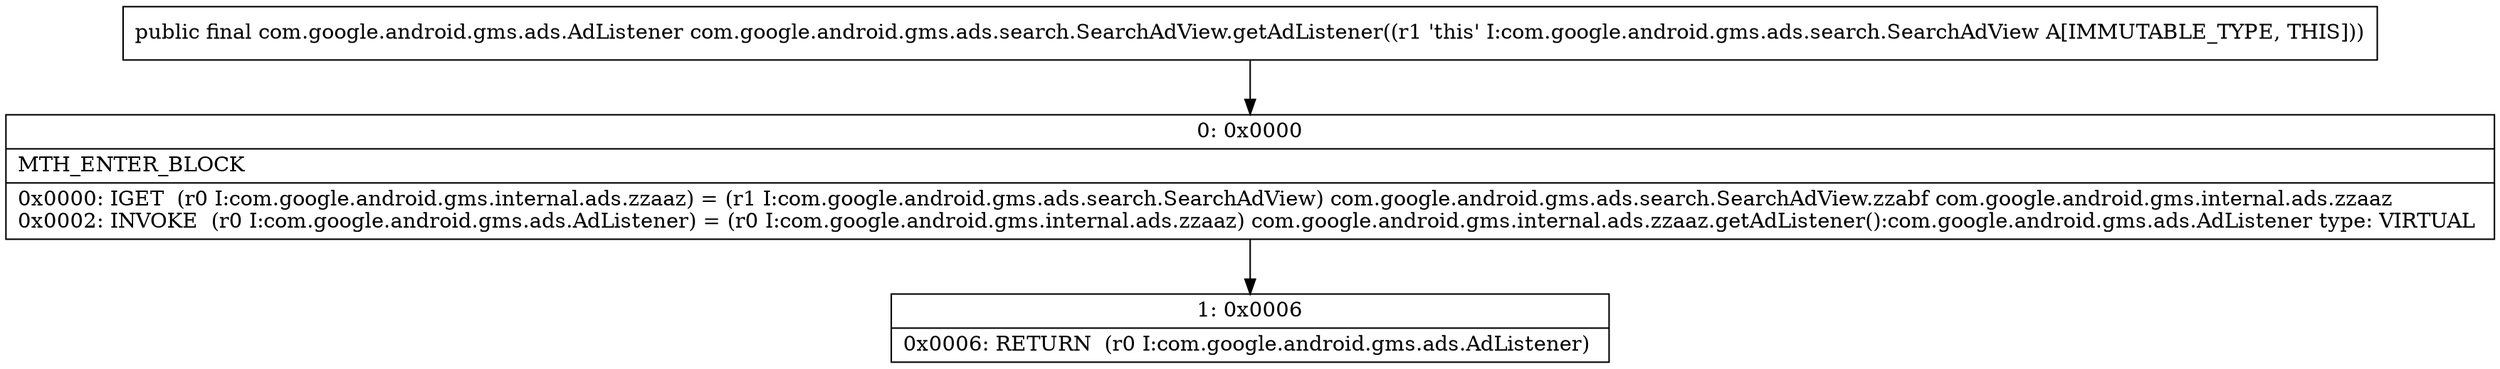 digraph "CFG forcom.google.android.gms.ads.search.SearchAdView.getAdListener()Lcom\/google\/android\/gms\/ads\/AdListener;" {
Node_0 [shape=record,label="{0\:\ 0x0000|MTH_ENTER_BLOCK\l|0x0000: IGET  (r0 I:com.google.android.gms.internal.ads.zzaaz) = (r1 I:com.google.android.gms.ads.search.SearchAdView) com.google.android.gms.ads.search.SearchAdView.zzabf com.google.android.gms.internal.ads.zzaaz \l0x0002: INVOKE  (r0 I:com.google.android.gms.ads.AdListener) = (r0 I:com.google.android.gms.internal.ads.zzaaz) com.google.android.gms.internal.ads.zzaaz.getAdListener():com.google.android.gms.ads.AdListener type: VIRTUAL \l}"];
Node_1 [shape=record,label="{1\:\ 0x0006|0x0006: RETURN  (r0 I:com.google.android.gms.ads.AdListener) \l}"];
MethodNode[shape=record,label="{public final com.google.android.gms.ads.AdListener com.google.android.gms.ads.search.SearchAdView.getAdListener((r1 'this' I:com.google.android.gms.ads.search.SearchAdView A[IMMUTABLE_TYPE, THIS])) }"];
MethodNode -> Node_0;
Node_0 -> Node_1;
}


